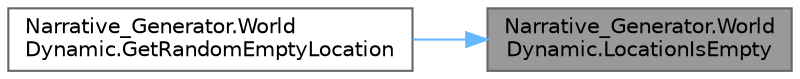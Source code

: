 digraph "Narrative_Generator.WorldDynamic.LocationIsEmpty"
{
 // LATEX_PDF_SIZE
  bgcolor="transparent";
  edge [fontname=Helvetica,fontsize=10,labelfontname=Helvetica,labelfontsize=10];
  node [fontname=Helvetica,fontsize=10,shape=box,height=0.2,width=0.4];
  rankdir="RL";
  Node1 [label="Narrative_Generator.World\lDynamic.LocationIsEmpty",height=0.2,width=0.4,color="gray40", fillcolor="grey60", style="filled", fontcolor="black",tooltip="Checks if there are no agents in the specified location."];
  Node1 -> Node2 [dir="back",color="steelblue1",style="solid"];
  Node2 [label="Narrative_Generator.World\lDynamic.GetRandomEmptyLocation",height=0.2,width=0.4,color="grey40", fillcolor="white", style="filled",URL="$class_narrative___generator_1_1_world_dynamic.html#ae79d30559b574054729ae99907ba876c",tooltip="Returns a random location where there are no agents."];
}
